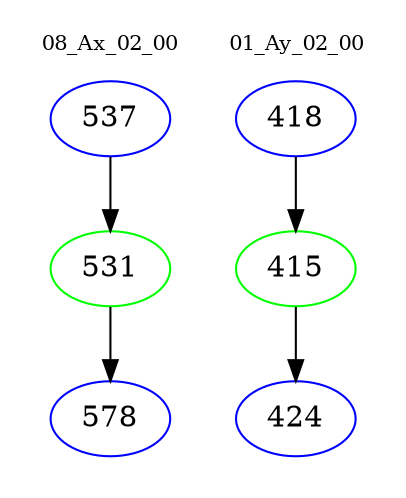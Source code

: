 digraph{
subgraph cluster_0 {
color = white
label = "08_Ax_02_00";
fontsize=10;
T0_537 [label="537", color="blue"]
T0_537 -> T0_531 [color="black"]
T0_531 [label="531", color="green"]
T0_531 -> T0_578 [color="black"]
T0_578 [label="578", color="blue"]
}
subgraph cluster_1 {
color = white
label = "01_Ay_02_00";
fontsize=10;
T1_418 [label="418", color="blue"]
T1_418 -> T1_415 [color="black"]
T1_415 [label="415", color="green"]
T1_415 -> T1_424 [color="black"]
T1_424 [label="424", color="blue"]
}
}
